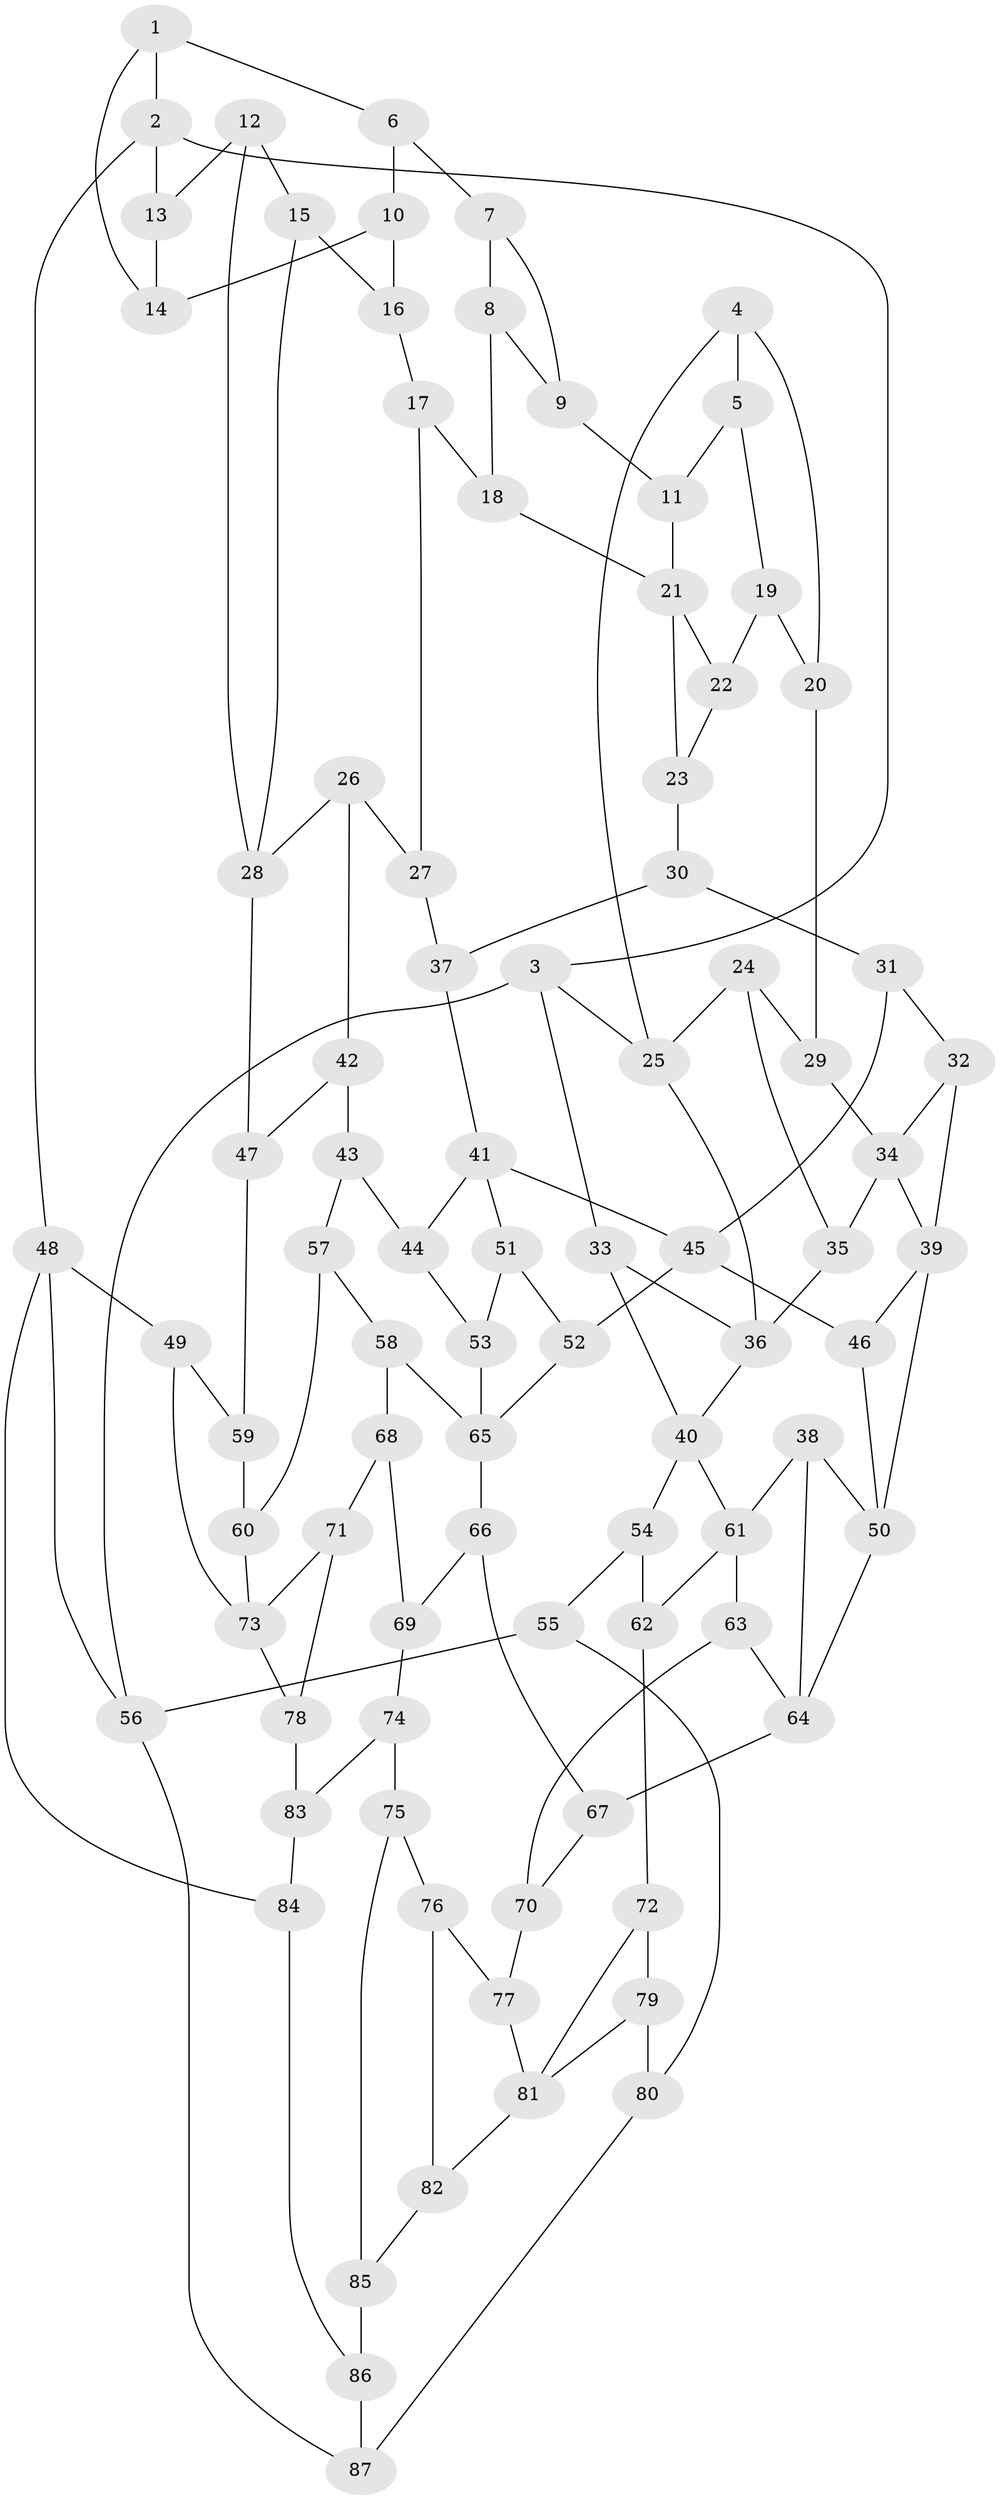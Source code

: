 // original degree distribution, {3: 0.024193548387096774, 4: 0.20967741935483872, 6: 0.20967741935483872, 5: 0.5564516129032258}
// Generated by graph-tools (version 1.1) at 2025/38/03/04/25 23:38:34]
// undirected, 87 vertices, 140 edges
graph export_dot {
  node [color=gray90,style=filled];
  1;
  2;
  3;
  4;
  5;
  6;
  7;
  8;
  9;
  10;
  11;
  12;
  13;
  14;
  15;
  16;
  17;
  18;
  19;
  20;
  21;
  22;
  23;
  24;
  25;
  26;
  27;
  28;
  29;
  30;
  31;
  32;
  33;
  34;
  35;
  36;
  37;
  38;
  39;
  40;
  41;
  42;
  43;
  44;
  45;
  46;
  47;
  48;
  49;
  50;
  51;
  52;
  53;
  54;
  55;
  56;
  57;
  58;
  59;
  60;
  61;
  62;
  63;
  64;
  65;
  66;
  67;
  68;
  69;
  70;
  71;
  72;
  73;
  74;
  75;
  76;
  77;
  78;
  79;
  80;
  81;
  82;
  83;
  84;
  85;
  86;
  87;
  1 -- 2 [weight=1.0];
  1 -- 6 [weight=1.0];
  1 -- 14 [weight=1.0];
  2 -- 3 [weight=1.0];
  2 -- 13 [weight=1.0];
  2 -- 48 [weight=1.0];
  3 -- 25 [weight=1.0];
  3 -- 33 [weight=1.0];
  3 -- 56 [weight=1.0];
  4 -- 5 [weight=1.0];
  4 -- 20 [weight=1.0];
  4 -- 25 [weight=1.0];
  5 -- 11 [weight=1.0];
  5 -- 19 [weight=1.0];
  6 -- 7 [weight=1.0];
  6 -- 10 [weight=1.0];
  7 -- 8 [weight=1.0];
  7 -- 9 [weight=1.0];
  8 -- 9 [weight=1.0];
  8 -- 18 [weight=1.0];
  9 -- 11 [weight=2.0];
  10 -- 14 [weight=1.0];
  10 -- 16 [weight=1.0];
  11 -- 21 [weight=1.0];
  12 -- 13 [weight=1.0];
  12 -- 15 [weight=1.0];
  12 -- 28 [weight=1.0];
  13 -- 14 [weight=1.0];
  15 -- 16 [weight=1.0];
  15 -- 28 [weight=1.0];
  16 -- 17 [weight=1.0];
  17 -- 18 [weight=1.0];
  17 -- 27 [weight=1.0];
  18 -- 21 [weight=1.0];
  19 -- 20 [weight=1.0];
  19 -- 22 [weight=2.0];
  20 -- 29 [weight=2.0];
  21 -- 22 [weight=1.0];
  21 -- 23 [weight=1.0];
  22 -- 23 [weight=1.0];
  23 -- 30 [weight=1.0];
  24 -- 25 [weight=1.0];
  24 -- 29 [weight=1.0];
  24 -- 35 [weight=1.0];
  25 -- 36 [weight=1.0];
  26 -- 27 [weight=1.0];
  26 -- 28 [weight=1.0];
  26 -- 42 [weight=1.0];
  27 -- 37 [weight=1.0];
  28 -- 47 [weight=1.0];
  29 -- 34 [weight=1.0];
  30 -- 31 [weight=1.0];
  30 -- 37 [weight=1.0];
  31 -- 32 [weight=1.0];
  31 -- 45 [weight=1.0];
  32 -- 34 [weight=1.0];
  32 -- 39 [weight=1.0];
  33 -- 36 [weight=1.0];
  33 -- 40 [weight=1.0];
  34 -- 35 [weight=1.0];
  34 -- 39 [weight=1.0];
  35 -- 36 [weight=1.0];
  36 -- 40 [weight=1.0];
  37 -- 41 [weight=1.0];
  38 -- 50 [weight=1.0];
  38 -- 61 [weight=1.0];
  38 -- 64 [weight=1.0];
  39 -- 46 [weight=1.0];
  39 -- 50 [weight=1.0];
  40 -- 54 [weight=1.0];
  40 -- 61 [weight=1.0];
  41 -- 44 [weight=1.0];
  41 -- 45 [weight=1.0];
  41 -- 51 [weight=1.0];
  42 -- 43 [weight=1.0];
  42 -- 47 [weight=1.0];
  43 -- 44 [weight=1.0];
  43 -- 57 [weight=1.0];
  44 -- 53 [weight=1.0];
  45 -- 46 [weight=1.0];
  45 -- 52 [weight=1.0];
  46 -- 50 [weight=1.0];
  47 -- 59 [weight=2.0];
  48 -- 49 [weight=1.0];
  48 -- 56 [weight=1.0];
  48 -- 84 [weight=1.0];
  49 -- 59 [weight=1.0];
  49 -- 73 [weight=1.0];
  50 -- 64 [weight=1.0];
  51 -- 52 [weight=1.0];
  51 -- 53 [weight=2.0];
  52 -- 65 [weight=1.0];
  53 -- 65 [weight=1.0];
  54 -- 55 [weight=1.0];
  54 -- 62 [weight=1.0];
  55 -- 56 [weight=1.0];
  55 -- 80 [weight=1.0];
  56 -- 87 [weight=1.0];
  57 -- 58 [weight=1.0];
  57 -- 60 [weight=1.0];
  58 -- 65 [weight=1.0];
  58 -- 68 [weight=1.0];
  59 -- 60 [weight=1.0];
  60 -- 73 [weight=1.0];
  61 -- 62 [weight=1.0];
  61 -- 63 [weight=1.0];
  62 -- 72 [weight=1.0];
  63 -- 64 [weight=1.0];
  63 -- 70 [weight=1.0];
  64 -- 67 [weight=1.0];
  65 -- 66 [weight=1.0];
  66 -- 67 [weight=1.0];
  66 -- 69 [weight=1.0];
  67 -- 70 [weight=1.0];
  68 -- 69 [weight=1.0];
  68 -- 71 [weight=1.0];
  69 -- 74 [weight=1.0];
  70 -- 77 [weight=2.0];
  71 -- 73 [weight=1.0];
  71 -- 78 [weight=1.0];
  72 -- 79 [weight=1.0];
  72 -- 81 [weight=1.0];
  73 -- 78 [weight=1.0];
  74 -- 75 [weight=1.0];
  74 -- 83 [weight=1.0];
  75 -- 76 [weight=1.0];
  75 -- 85 [weight=1.0];
  76 -- 77 [weight=1.0];
  76 -- 82 [weight=1.0];
  77 -- 81 [weight=1.0];
  78 -- 83 [weight=2.0];
  79 -- 80 [weight=2.0];
  79 -- 81 [weight=1.0];
  80 -- 87 [weight=1.0];
  81 -- 82 [weight=1.0];
  82 -- 85 [weight=1.0];
  83 -- 84 [weight=1.0];
  84 -- 86 [weight=1.0];
  85 -- 86 [weight=2.0];
  86 -- 87 [weight=1.0];
}
